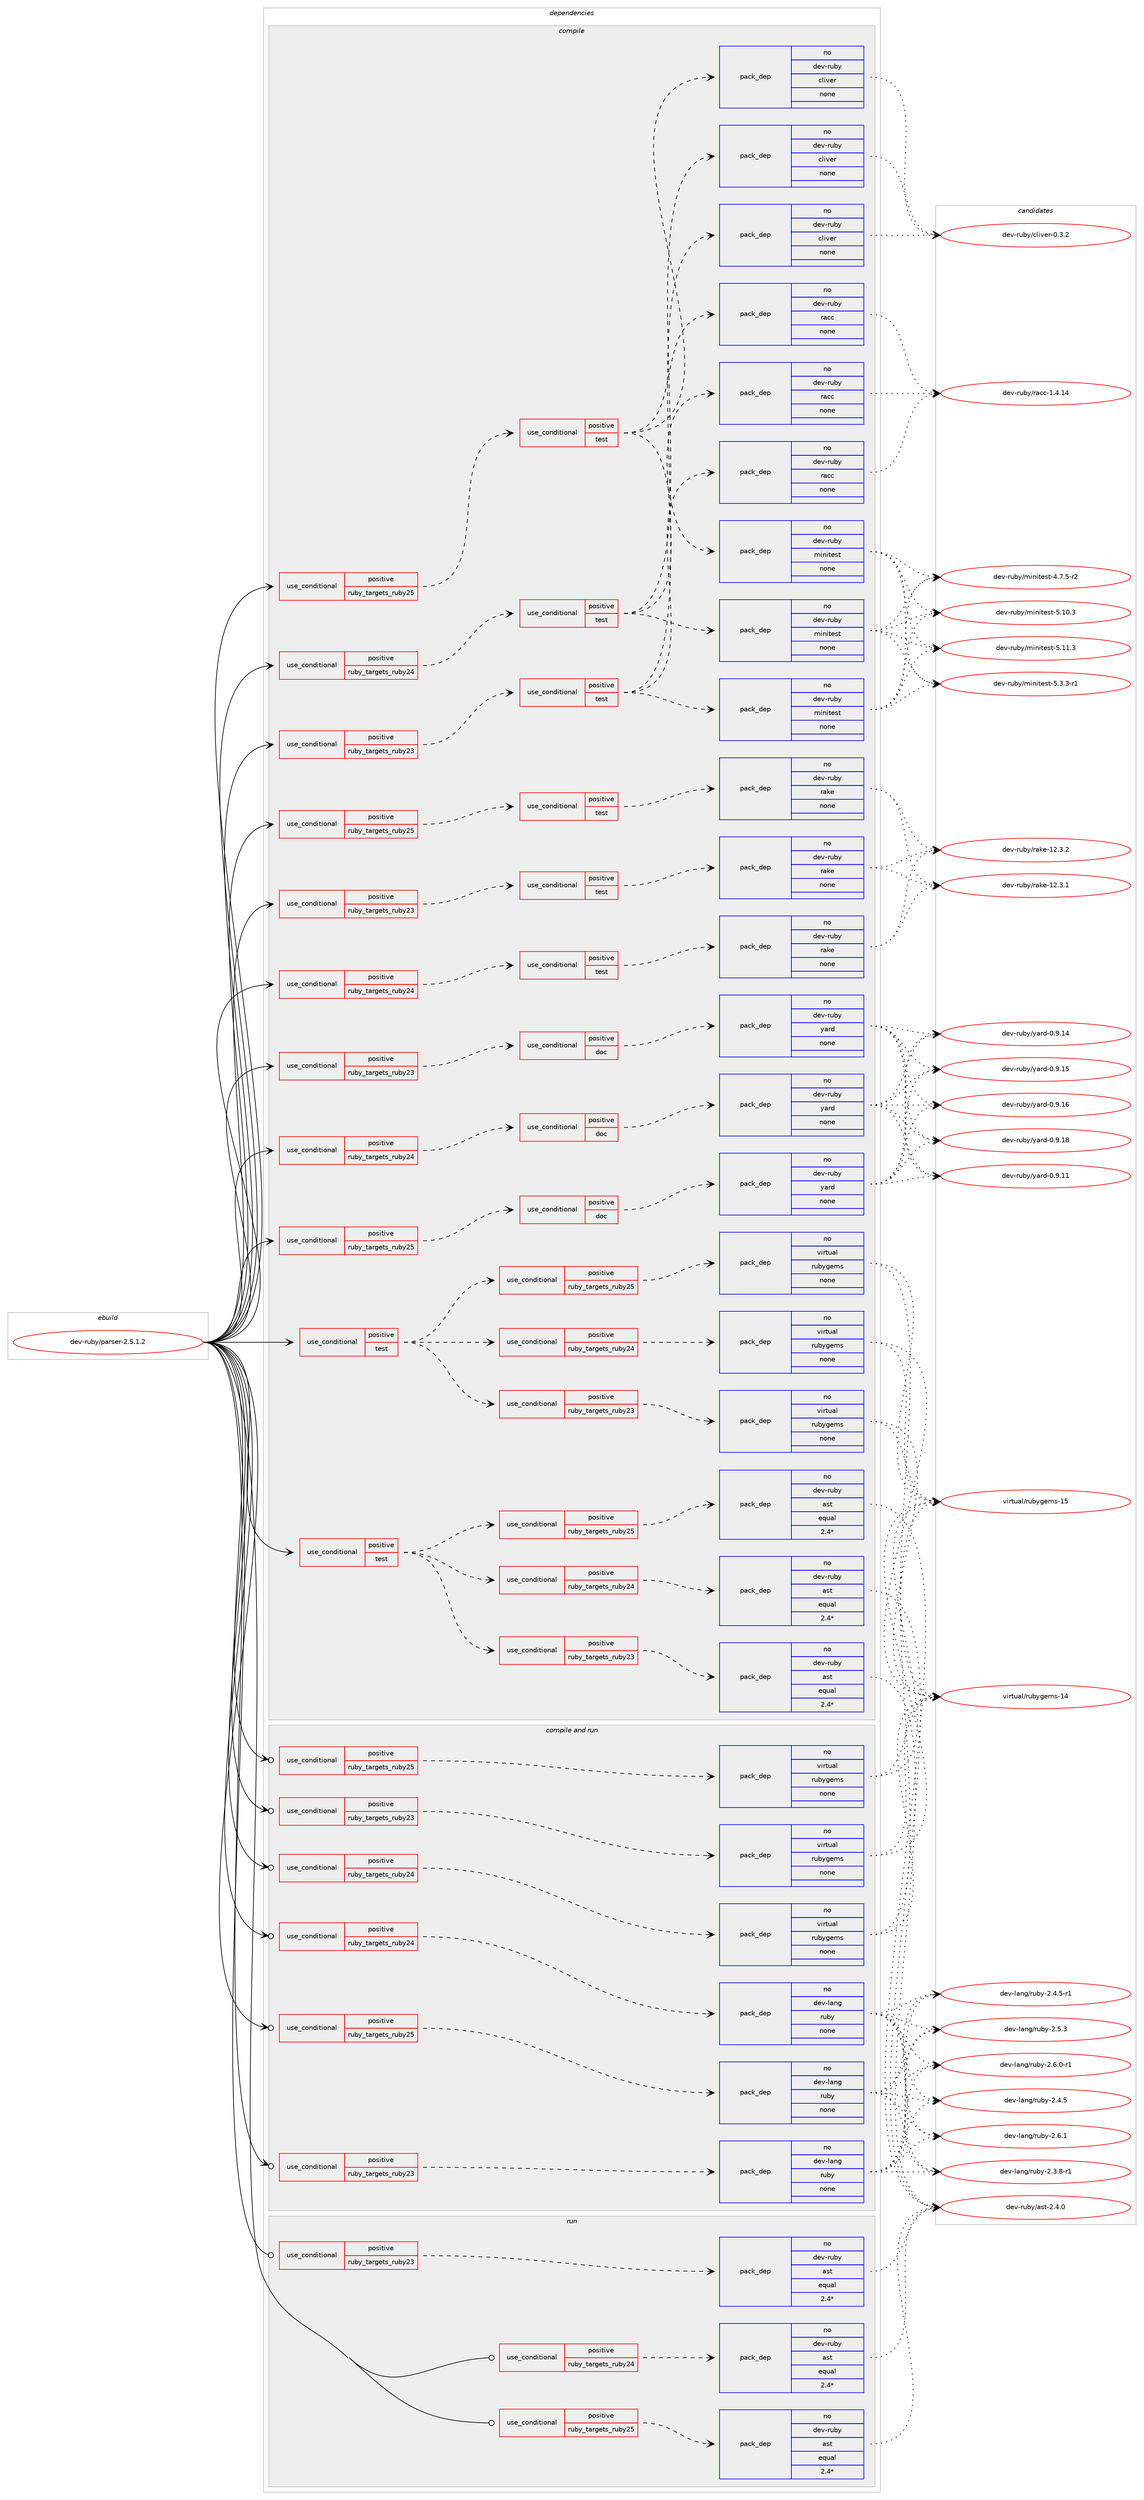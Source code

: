digraph prolog {

# *************
# Graph options
# *************

newrank=true;
concentrate=true;
compound=true;
graph [rankdir=LR,fontname=Helvetica,fontsize=10,ranksep=1.5];#, ranksep=2.5, nodesep=0.2];
edge  [arrowhead=vee];
node  [fontname=Helvetica,fontsize=10];

# **********
# The ebuild
# **********

subgraph cluster_leftcol {
color=gray;
rank=same;
label=<<i>ebuild</i>>;
id [label="dev-ruby/parser-2.5.1.2", color=red, width=4, href="../dev-ruby/parser-2.5.1.2.svg"];
}

# ****************
# The dependencies
# ****************

subgraph cluster_midcol {
color=gray;
label=<<i>dependencies</i>>;
subgraph cluster_compile {
fillcolor="#eeeeee";
style=filled;
label=<<i>compile</i>>;
subgraph cond408673 {
dependency1510161 [label=<<TABLE BORDER="0" CELLBORDER="1" CELLSPACING="0" CELLPADDING="4"><TR><TD ROWSPAN="3" CELLPADDING="10">use_conditional</TD></TR><TR><TD>positive</TD></TR><TR><TD>ruby_targets_ruby23</TD></TR></TABLE>>, shape=none, color=red];
subgraph cond408674 {
dependency1510162 [label=<<TABLE BORDER="0" CELLBORDER="1" CELLSPACING="0" CELLPADDING="4"><TR><TD ROWSPAN="3" CELLPADDING="10">use_conditional</TD></TR><TR><TD>positive</TD></TR><TR><TD>doc</TD></TR></TABLE>>, shape=none, color=red];
subgraph pack1077982 {
dependency1510163 [label=<<TABLE BORDER="0" CELLBORDER="1" CELLSPACING="0" CELLPADDING="4" WIDTH="220"><TR><TD ROWSPAN="6" CELLPADDING="30">pack_dep</TD></TR><TR><TD WIDTH="110">no</TD></TR><TR><TD>dev-ruby</TD></TR><TR><TD>yard</TD></TR><TR><TD>none</TD></TR><TR><TD></TD></TR></TABLE>>, shape=none, color=blue];
}
dependency1510162:e -> dependency1510163:w [weight=20,style="dashed",arrowhead="vee"];
}
dependency1510161:e -> dependency1510162:w [weight=20,style="dashed",arrowhead="vee"];
}
id:e -> dependency1510161:w [weight=20,style="solid",arrowhead="vee"];
subgraph cond408675 {
dependency1510164 [label=<<TABLE BORDER="0" CELLBORDER="1" CELLSPACING="0" CELLPADDING="4"><TR><TD ROWSPAN="3" CELLPADDING="10">use_conditional</TD></TR><TR><TD>positive</TD></TR><TR><TD>ruby_targets_ruby23</TD></TR></TABLE>>, shape=none, color=red];
subgraph cond408676 {
dependency1510165 [label=<<TABLE BORDER="0" CELLBORDER="1" CELLSPACING="0" CELLPADDING="4"><TR><TD ROWSPAN="3" CELLPADDING="10">use_conditional</TD></TR><TR><TD>positive</TD></TR><TR><TD>test</TD></TR></TABLE>>, shape=none, color=red];
subgraph pack1077983 {
dependency1510166 [label=<<TABLE BORDER="0" CELLBORDER="1" CELLSPACING="0" CELLPADDING="4" WIDTH="220"><TR><TD ROWSPAN="6" CELLPADDING="30">pack_dep</TD></TR><TR><TD WIDTH="110">no</TD></TR><TR><TD>dev-ruby</TD></TR><TR><TD>minitest</TD></TR><TR><TD>none</TD></TR><TR><TD></TD></TR></TABLE>>, shape=none, color=blue];
}
dependency1510165:e -> dependency1510166:w [weight=20,style="dashed",arrowhead="vee"];
subgraph pack1077984 {
dependency1510167 [label=<<TABLE BORDER="0" CELLBORDER="1" CELLSPACING="0" CELLPADDING="4" WIDTH="220"><TR><TD ROWSPAN="6" CELLPADDING="30">pack_dep</TD></TR><TR><TD WIDTH="110">no</TD></TR><TR><TD>dev-ruby</TD></TR><TR><TD>racc</TD></TR><TR><TD>none</TD></TR><TR><TD></TD></TR></TABLE>>, shape=none, color=blue];
}
dependency1510165:e -> dependency1510167:w [weight=20,style="dashed",arrowhead="vee"];
subgraph pack1077985 {
dependency1510168 [label=<<TABLE BORDER="0" CELLBORDER="1" CELLSPACING="0" CELLPADDING="4" WIDTH="220"><TR><TD ROWSPAN="6" CELLPADDING="30">pack_dep</TD></TR><TR><TD WIDTH="110">no</TD></TR><TR><TD>dev-ruby</TD></TR><TR><TD>cliver</TD></TR><TR><TD>none</TD></TR><TR><TD></TD></TR></TABLE>>, shape=none, color=blue];
}
dependency1510165:e -> dependency1510168:w [weight=20,style="dashed",arrowhead="vee"];
}
dependency1510164:e -> dependency1510165:w [weight=20,style="dashed",arrowhead="vee"];
}
id:e -> dependency1510164:w [weight=20,style="solid",arrowhead="vee"];
subgraph cond408677 {
dependency1510169 [label=<<TABLE BORDER="0" CELLBORDER="1" CELLSPACING="0" CELLPADDING="4"><TR><TD ROWSPAN="3" CELLPADDING="10">use_conditional</TD></TR><TR><TD>positive</TD></TR><TR><TD>ruby_targets_ruby23</TD></TR></TABLE>>, shape=none, color=red];
subgraph cond408678 {
dependency1510170 [label=<<TABLE BORDER="0" CELLBORDER="1" CELLSPACING="0" CELLPADDING="4"><TR><TD ROWSPAN="3" CELLPADDING="10">use_conditional</TD></TR><TR><TD>positive</TD></TR><TR><TD>test</TD></TR></TABLE>>, shape=none, color=red];
subgraph pack1077986 {
dependency1510171 [label=<<TABLE BORDER="0" CELLBORDER="1" CELLSPACING="0" CELLPADDING="4" WIDTH="220"><TR><TD ROWSPAN="6" CELLPADDING="30">pack_dep</TD></TR><TR><TD WIDTH="110">no</TD></TR><TR><TD>dev-ruby</TD></TR><TR><TD>rake</TD></TR><TR><TD>none</TD></TR><TR><TD></TD></TR></TABLE>>, shape=none, color=blue];
}
dependency1510170:e -> dependency1510171:w [weight=20,style="dashed",arrowhead="vee"];
}
dependency1510169:e -> dependency1510170:w [weight=20,style="dashed",arrowhead="vee"];
}
id:e -> dependency1510169:w [weight=20,style="solid",arrowhead="vee"];
subgraph cond408679 {
dependency1510172 [label=<<TABLE BORDER="0" CELLBORDER="1" CELLSPACING="0" CELLPADDING="4"><TR><TD ROWSPAN="3" CELLPADDING="10">use_conditional</TD></TR><TR><TD>positive</TD></TR><TR><TD>ruby_targets_ruby24</TD></TR></TABLE>>, shape=none, color=red];
subgraph cond408680 {
dependency1510173 [label=<<TABLE BORDER="0" CELLBORDER="1" CELLSPACING="0" CELLPADDING="4"><TR><TD ROWSPAN="3" CELLPADDING="10">use_conditional</TD></TR><TR><TD>positive</TD></TR><TR><TD>doc</TD></TR></TABLE>>, shape=none, color=red];
subgraph pack1077987 {
dependency1510174 [label=<<TABLE BORDER="0" CELLBORDER="1" CELLSPACING="0" CELLPADDING="4" WIDTH="220"><TR><TD ROWSPAN="6" CELLPADDING="30">pack_dep</TD></TR><TR><TD WIDTH="110">no</TD></TR><TR><TD>dev-ruby</TD></TR><TR><TD>yard</TD></TR><TR><TD>none</TD></TR><TR><TD></TD></TR></TABLE>>, shape=none, color=blue];
}
dependency1510173:e -> dependency1510174:w [weight=20,style="dashed",arrowhead="vee"];
}
dependency1510172:e -> dependency1510173:w [weight=20,style="dashed",arrowhead="vee"];
}
id:e -> dependency1510172:w [weight=20,style="solid",arrowhead="vee"];
subgraph cond408681 {
dependency1510175 [label=<<TABLE BORDER="0" CELLBORDER="1" CELLSPACING="0" CELLPADDING="4"><TR><TD ROWSPAN="3" CELLPADDING="10">use_conditional</TD></TR><TR><TD>positive</TD></TR><TR><TD>ruby_targets_ruby24</TD></TR></TABLE>>, shape=none, color=red];
subgraph cond408682 {
dependency1510176 [label=<<TABLE BORDER="0" CELLBORDER="1" CELLSPACING="0" CELLPADDING="4"><TR><TD ROWSPAN="3" CELLPADDING="10">use_conditional</TD></TR><TR><TD>positive</TD></TR><TR><TD>test</TD></TR></TABLE>>, shape=none, color=red];
subgraph pack1077988 {
dependency1510177 [label=<<TABLE BORDER="0" CELLBORDER="1" CELLSPACING="0" CELLPADDING="4" WIDTH="220"><TR><TD ROWSPAN="6" CELLPADDING="30">pack_dep</TD></TR><TR><TD WIDTH="110">no</TD></TR><TR><TD>dev-ruby</TD></TR><TR><TD>minitest</TD></TR><TR><TD>none</TD></TR><TR><TD></TD></TR></TABLE>>, shape=none, color=blue];
}
dependency1510176:e -> dependency1510177:w [weight=20,style="dashed",arrowhead="vee"];
subgraph pack1077989 {
dependency1510178 [label=<<TABLE BORDER="0" CELLBORDER="1" CELLSPACING="0" CELLPADDING="4" WIDTH="220"><TR><TD ROWSPAN="6" CELLPADDING="30">pack_dep</TD></TR><TR><TD WIDTH="110">no</TD></TR><TR><TD>dev-ruby</TD></TR><TR><TD>racc</TD></TR><TR><TD>none</TD></TR><TR><TD></TD></TR></TABLE>>, shape=none, color=blue];
}
dependency1510176:e -> dependency1510178:w [weight=20,style="dashed",arrowhead="vee"];
subgraph pack1077990 {
dependency1510179 [label=<<TABLE BORDER="0" CELLBORDER="1" CELLSPACING="0" CELLPADDING="4" WIDTH="220"><TR><TD ROWSPAN="6" CELLPADDING="30">pack_dep</TD></TR><TR><TD WIDTH="110">no</TD></TR><TR><TD>dev-ruby</TD></TR><TR><TD>cliver</TD></TR><TR><TD>none</TD></TR><TR><TD></TD></TR></TABLE>>, shape=none, color=blue];
}
dependency1510176:e -> dependency1510179:w [weight=20,style="dashed",arrowhead="vee"];
}
dependency1510175:e -> dependency1510176:w [weight=20,style="dashed",arrowhead="vee"];
}
id:e -> dependency1510175:w [weight=20,style="solid",arrowhead="vee"];
subgraph cond408683 {
dependency1510180 [label=<<TABLE BORDER="0" CELLBORDER="1" CELLSPACING="0" CELLPADDING="4"><TR><TD ROWSPAN="3" CELLPADDING="10">use_conditional</TD></TR><TR><TD>positive</TD></TR><TR><TD>ruby_targets_ruby24</TD></TR></TABLE>>, shape=none, color=red];
subgraph cond408684 {
dependency1510181 [label=<<TABLE BORDER="0" CELLBORDER="1" CELLSPACING="0" CELLPADDING="4"><TR><TD ROWSPAN="3" CELLPADDING="10">use_conditional</TD></TR><TR><TD>positive</TD></TR><TR><TD>test</TD></TR></TABLE>>, shape=none, color=red];
subgraph pack1077991 {
dependency1510182 [label=<<TABLE BORDER="0" CELLBORDER="1" CELLSPACING="0" CELLPADDING="4" WIDTH="220"><TR><TD ROWSPAN="6" CELLPADDING="30">pack_dep</TD></TR><TR><TD WIDTH="110">no</TD></TR><TR><TD>dev-ruby</TD></TR><TR><TD>rake</TD></TR><TR><TD>none</TD></TR><TR><TD></TD></TR></TABLE>>, shape=none, color=blue];
}
dependency1510181:e -> dependency1510182:w [weight=20,style="dashed",arrowhead="vee"];
}
dependency1510180:e -> dependency1510181:w [weight=20,style="dashed",arrowhead="vee"];
}
id:e -> dependency1510180:w [weight=20,style="solid",arrowhead="vee"];
subgraph cond408685 {
dependency1510183 [label=<<TABLE BORDER="0" CELLBORDER="1" CELLSPACING="0" CELLPADDING="4"><TR><TD ROWSPAN="3" CELLPADDING="10">use_conditional</TD></TR><TR><TD>positive</TD></TR><TR><TD>ruby_targets_ruby25</TD></TR></TABLE>>, shape=none, color=red];
subgraph cond408686 {
dependency1510184 [label=<<TABLE BORDER="0" CELLBORDER="1" CELLSPACING="0" CELLPADDING="4"><TR><TD ROWSPAN="3" CELLPADDING="10">use_conditional</TD></TR><TR><TD>positive</TD></TR><TR><TD>doc</TD></TR></TABLE>>, shape=none, color=red];
subgraph pack1077992 {
dependency1510185 [label=<<TABLE BORDER="0" CELLBORDER="1" CELLSPACING="0" CELLPADDING="4" WIDTH="220"><TR><TD ROWSPAN="6" CELLPADDING="30">pack_dep</TD></TR><TR><TD WIDTH="110">no</TD></TR><TR><TD>dev-ruby</TD></TR><TR><TD>yard</TD></TR><TR><TD>none</TD></TR><TR><TD></TD></TR></TABLE>>, shape=none, color=blue];
}
dependency1510184:e -> dependency1510185:w [weight=20,style="dashed",arrowhead="vee"];
}
dependency1510183:e -> dependency1510184:w [weight=20,style="dashed",arrowhead="vee"];
}
id:e -> dependency1510183:w [weight=20,style="solid",arrowhead="vee"];
subgraph cond408687 {
dependency1510186 [label=<<TABLE BORDER="0" CELLBORDER="1" CELLSPACING="0" CELLPADDING="4"><TR><TD ROWSPAN="3" CELLPADDING="10">use_conditional</TD></TR><TR><TD>positive</TD></TR><TR><TD>ruby_targets_ruby25</TD></TR></TABLE>>, shape=none, color=red];
subgraph cond408688 {
dependency1510187 [label=<<TABLE BORDER="0" CELLBORDER="1" CELLSPACING="0" CELLPADDING="4"><TR><TD ROWSPAN="3" CELLPADDING="10">use_conditional</TD></TR><TR><TD>positive</TD></TR><TR><TD>test</TD></TR></TABLE>>, shape=none, color=red];
subgraph pack1077993 {
dependency1510188 [label=<<TABLE BORDER="0" CELLBORDER="1" CELLSPACING="0" CELLPADDING="4" WIDTH="220"><TR><TD ROWSPAN="6" CELLPADDING="30">pack_dep</TD></TR><TR><TD WIDTH="110">no</TD></TR><TR><TD>dev-ruby</TD></TR><TR><TD>minitest</TD></TR><TR><TD>none</TD></TR><TR><TD></TD></TR></TABLE>>, shape=none, color=blue];
}
dependency1510187:e -> dependency1510188:w [weight=20,style="dashed",arrowhead="vee"];
subgraph pack1077994 {
dependency1510189 [label=<<TABLE BORDER="0" CELLBORDER="1" CELLSPACING="0" CELLPADDING="4" WIDTH="220"><TR><TD ROWSPAN="6" CELLPADDING="30">pack_dep</TD></TR><TR><TD WIDTH="110">no</TD></TR><TR><TD>dev-ruby</TD></TR><TR><TD>racc</TD></TR><TR><TD>none</TD></TR><TR><TD></TD></TR></TABLE>>, shape=none, color=blue];
}
dependency1510187:e -> dependency1510189:w [weight=20,style="dashed",arrowhead="vee"];
subgraph pack1077995 {
dependency1510190 [label=<<TABLE BORDER="0" CELLBORDER="1" CELLSPACING="0" CELLPADDING="4" WIDTH="220"><TR><TD ROWSPAN="6" CELLPADDING="30">pack_dep</TD></TR><TR><TD WIDTH="110">no</TD></TR><TR><TD>dev-ruby</TD></TR><TR><TD>cliver</TD></TR><TR><TD>none</TD></TR><TR><TD></TD></TR></TABLE>>, shape=none, color=blue];
}
dependency1510187:e -> dependency1510190:w [weight=20,style="dashed",arrowhead="vee"];
}
dependency1510186:e -> dependency1510187:w [weight=20,style="dashed",arrowhead="vee"];
}
id:e -> dependency1510186:w [weight=20,style="solid",arrowhead="vee"];
subgraph cond408689 {
dependency1510191 [label=<<TABLE BORDER="0" CELLBORDER="1" CELLSPACING="0" CELLPADDING="4"><TR><TD ROWSPAN="3" CELLPADDING="10">use_conditional</TD></TR><TR><TD>positive</TD></TR><TR><TD>ruby_targets_ruby25</TD></TR></TABLE>>, shape=none, color=red];
subgraph cond408690 {
dependency1510192 [label=<<TABLE BORDER="0" CELLBORDER="1" CELLSPACING="0" CELLPADDING="4"><TR><TD ROWSPAN="3" CELLPADDING="10">use_conditional</TD></TR><TR><TD>positive</TD></TR><TR><TD>test</TD></TR></TABLE>>, shape=none, color=red];
subgraph pack1077996 {
dependency1510193 [label=<<TABLE BORDER="0" CELLBORDER="1" CELLSPACING="0" CELLPADDING="4" WIDTH="220"><TR><TD ROWSPAN="6" CELLPADDING="30">pack_dep</TD></TR><TR><TD WIDTH="110">no</TD></TR><TR><TD>dev-ruby</TD></TR><TR><TD>rake</TD></TR><TR><TD>none</TD></TR><TR><TD></TD></TR></TABLE>>, shape=none, color=blue];
}
dependency1510192:e -> dependency1510193:w [weight=20,style="dashed",arrowhead="vee"];
}
dependency1510191:e -> dependency1510192:w [weight=20,style="dashed",arrowhead="vee"];
}
id:e -> dependency1510191:w [weight=20,style="solid",arrowhead="vee"];
subgraph cond408691 {
dependency1510194 [label=<<TABLE BORDER="0" CELLBORDER="1" CELLSPACING="0" CELLPADDING="4"><TR><TD ROWSPAN="3" CELLPADDING="10">use_conditional</TD></TR><TR><TD>positive</TD></TR><TR><TD>test</TD></TR></TABLE>>, shape=none, color=red];
subgraph cond408692 {
dependency1510195 [label=<<TABLE BORDER="0" CELLBORDER="1" CELLSPACING="0" CELLPADDING="4"><TR><TD ROWSPAN="3" CELLPADDING="10">use_conditional</TD></TR><TR><TD>positive</TD></TR><TR><TD>ruby_targets_ruby23</TD></TR></TABLE>>, shape=none, color=red];
subgraph pack1077997 {
dependency1510196 [label=<<TABLE BORDER="0" CELLBORDER="1" CELLSPACING="0" CELLPADDING="4" WIDTH="220"><TR><TD ROWSPAN="6" CELLPADDING="30">pack_dep</TD></TR><TR><TD WIDTH="110">no</TD></TR><TR><TD>dev-ruby</TD></TR><TR><TD>ast</TD></TR><TR><TD>equal</TD></TR><TR><TD>2.4*</TD></TR></TABLE>>, shape=none, color=blue];
}
dependency1510195:e -> dependency1510196:w [weight=20,style="dashed",arrowhead="vee"];
}
dependency1510194:e -> dependency1510195:w [weight=20,style="dashed",arrowhead="vee"];
subgraph cond408693 {
dependency1510197 [label=<<TABLE BORDER="0" CELLBORDER="1" CELLSPACING="0" CELLPADDING="4"><TR><TD ROWSPAN="3" CELLPADDING="10">use_conditional</TD></TR><TR><TD>positive</TD></TR><TR><TD>ruby_targets_ruby24</TD></TR></TABLE>>, shape=none, color=red];
subgraph pack1077998 {
dependency1510198 [label=<<TABLE BORDER="0" CELLBORDER="1" CELLSPACING="0" CELLPADDING="4" WIDTH="220"><TR><TD ROWSPAN="6" CELLPADDING="30">pack_dep</TD></TR><TR><TD WIDTH="110">no</TD></TR><TR><TD>dev-ruby</TD></TR><TR><TD>ast</TD></TR><TR><TD>equal</TD></TR><TR><TD>2.4*</TD></TR></TABLE>>, shape=none, color=blue];
}
dependency1510197:e -> dependency1510198:w [weight=20,style="dashed",arrowhead="vee"];
}
dependency1510194:e -> dependency1510197:w [weight=20,style="dashed",arrowhead="vee"];
subgraph cond408694 {
dependency1510199 [label=<<TABLE BORDER="0" CELLBORDER="1" CELLSPACING="0" CELLPADDING="4"><TR><TD ROWSPAN="3" CELLPADDING="10">use_conditional</TD></TR><TR><TD>positive</TD></TR><TR><TD>ruby_targets_ruby25</TD></TR></TABLE>>, shape=none, color=red];
subgraph pack1077999 {
dependency1510200 [label=<<TABLE BORDER="0" CELLBORDER="1" CELLSPACING="0" CELLPADDING="4" WIDTH="220"><TR><TD ROWSPAN="6" CELLPADDING="30">pack_dep</TD></TR><TR><TD WIDTH="110">no</TD></TR><TR><TD>dev-ruby</TD></TR><TR><TD>ast</TD></TR><TR><TD>equal</TD></TR><TR><TD>2.4*</TD></TR></TABLE>>, shape=none, color=blue];
}
dependency1510199:e -> dependency1510200:w [weight=20,style="dashed",arrowhead="vee"];
}
dependency1510194:e -> dependency1510199:w [weight=20,style="dashed",arrowhead="vee"];
}
id:e -> dependency1510194:w [weight=20,style="solid",arrowhead="vee"];
subgraph cond408695 {
dependency1510201 [label=<<TABLE BORDER="0" CELLBORDER="1" CELLSPACING="0" CELLPADDING="4"><TR><TD ROWSPAN="3" CELLPADDING="10">use_conditional</TD></TR><TR><TD>positive</TD></TR><TR><TD>test</TD></TR></TABLE>>, shape=none, color=red];
subgraph cond408696 {
dependency1510202 [label=<<TABLE BORDER="0" CELLBORDER="1" CELLSPACING="0" CELLPADDING="4"><TR><TD ROWSPAN="3" CELLPADDING="10">use_conditional</TD></TR><TR><TD>positive</TD></TR><TR><TD>ruby_targets_ruby23</TD></TR></TABLE>>, shape=none, color=red];
subgraph pack1078000 {
dependency1510203 [label=<<TABLE BORDER="0" CELLBORDER="1" CELLSPACING="0" CELLPADDING="4" WIDTH="220"><TR><TD ROWSPAN="6" CELLPADDING="30">pack_dep</TD></TR><TR><TD WIDTH="110">no</TD></TR><TR><TD>virtual</TD></TR><TR><TD>rubygems</TD></TR><TR><TD>none</TD></TR><TR><TD></TD></TR></TABLE>>, shape=none, color=blue];
}
dependency1510202:e -> dependency1510203:w [weight=20,style="dashed",arrowhead="vee"];
}
dependency1510201:e -> dependency1510202:w [weight=20,style="dashed",arrowhead="vee"];
subgraph cond408697 {
dependency1510204 [label=<<TABLE BORDER="0" CELLBORDER="1" CELLSPACING="0" CELLPADDING="4"><TR><TD ROWSPAN="3" CELLPADDING="10">use_conditional</TD></TR><TR><TD>positive</TD></TR><TR><TD>ruby_targets_ruby24</TD></TR></TABLE>>, shape=none, color=red];
subgraph pack1078001 {
dependency1510205 [label=<<TABLE BORDER="0" CELLBORDER="1" CELLSPACING="0" CELLPADDING="4" WIDTH="220"><TR><TD ROWSPAN="6" CELLPADDING="30">pack_dep</TD></TR><TR><TD WIDTH="110">no</TD></TR><TR><TD>virtual</TD></TR><TR><TD>rubygems</TD></TR><TR><TD>none</TD></TR><TR><TD></TD></TR></TABLE>>, shape=none, color=blue];
}
dependency1510204:e -> dependency1510205:w [weight=20,style="dashed",arrowhead="vee"];
}
dependency1510201:e -> dependency1510204:w [weight=20,style="dashed",arrowhead="vee"];
subgraph cond408698 {
dependency1510206 [label=<<TABLE BORDER="0" CELLBORDER="1" CELLSPACING="0" CELLPADDING="4"><TR><TD ROWSPAN="3" CELLPADDING="10">use_conditional</TD></TR><TR><TD>positive</TD></TR><TR><TD>ruby_targets_ruby25</TD></TR></TABLE>>, shape=none, color=red];
subgraph pack1078002 {
dependency1510207 [label=<<TABLE BORDER="0" CELLBORDER="1" CELLSPACING="0" CELLPADDING="4" WIDTH="220"><TR><TD ROWSPAN="6" CELLPADDING="30">pack_dep</TD></TR><TR><TD WIDTH="110">no</TD></TR><TR><TD>virtual</TD></TR><TR><TD>rubygems</TD></TR><TR><TD>none</TD></TR><TR><TD></TD></TR></TABLE>>, shape=none, color=blue];
}
dependency1510206:e -> dependency1510207:w [weight=20,style="dashed",arrowhead="vee"];
}
dependency1510201:e -> dependency1510206:w [weight=20,style="dashed",arrowhead="vee"];
}
id:e -> dependency1510201:w [weight=20,style="solid",arrowhead="vee"];
}
subgraph cluster_compileandrun {
fillcolor="#eeeeee";
style=filled;
label=<<i>compile and run</i>>;
subgraph cond408699 {
dependency1510208 [label=<<TABLE BORDER="0" CELLBORDER="1" CELLSPACING="0" CELLPADDING="4"><TR><TD ROWSPAN="3" CELLPADDING="10">use_conditional</TD></TR><TR><TD>positive</TD></TR><TR><TD>ruby_targets_ruby23</TD></TR></TABLE>>, shape=none, color=red];
subgraph pack1078003 {
dependency1510209 [label=<<TABLE BORDER="0" CELLBORDER="1" CELLSPACING="0" CELLPADDING="4" WIDTH="220"><TR><TD ROWSPAN="6" CELLPADDING="30">pack_dep</TD></TR><TR><TD WIDTH="110">no</TD></TR><TR><TD>dev-lang</TD></TR><TR><TD>ruby</TD></TR><TR><TD>none</TD></TR><TR><TD></TD></TR></TABLE>>, shape=none, color=blue];
}
dependency1510208:e -> dependency1510209:w [weight=20,style="dashed",arrowhead="vee"];
}
id:e -> dependency1510208:w [weight=20,style="solid",arrowhead="odotvee"];
subgraph cond408700 {
dependency1510210 [label=<<TABLE BORDER="0" CELLBORDER="1" CELLSPACING="0" CELLPADDING="4"><TR><TD ROWSPAN="3" CELLPADDING="10">use_conditional</TD></TR><TR><TD>positive</TD></TR><TR><TD>ruby_targets_ruby23</TD></TR></TABLE>>, shape=none, color=red];
subgraph pack1078004 {
dependency1510211 [label=<<TABLE BORDER="0" CELLBORDER="1" CELLSPACING="0" CELLPADDING="4" WIDTH="220"><TR><TD ROWSPAN="6" CELLPADDING="30">pack_dep</TD></TR><TR><TD WIDTH="110">no</TD></TR><TR><TD>virtual</TD></TR><TR><TD>rubygems</TD></TR><TR><TD>none</TD></TR><TR><TD></TD></TR></TABLE>>, shape=none, color=blue];
}
dependency1510210:e -> dependency1510211:w [weight=20,style="dashed",arrowhead="vee"];
}
id:e -> dependency1510210:w [weight=20,style="solid",arrowhead="odotvee"];
subgraph cond408701 {
dependency1510212 [label=<<TABLE BORDER="0" CELLBORDER="1" CELLSPACING="0" CELLPADDING="4"><TR><TD ROWSPAN="3" CELLPADDING="10">use_conditional</TD></TR><TR><TD>positive</TD></TR><TR><TD>ruby_targets_ruby24</TD></TR></TABLE>>, shape=none, color=red];
subgraph pack1078005 {
dependency1510213 [label=<<TABLE BORDER="0" CELLBORDER="1" CELLSPACING="0" CELLPADDING="4" WIDTH="220"><TR><TD ROWSPAN="6" CELLPADDING="30">pack_dep</TD></TR><TR><TD WIDTH="110">no</TD></TR><TR><TD>dev-lang</TD></TR><TR><TD>ruby</TD></TR><TR><TD>none</TD></TR><TR><TD></TD></TR></TABLE>>, shape=none, color=blue];
}
dependency1510212:e -> dependency1510213:w [weight=20,style="dashed",arrowhead="vee"];
}
id:e -> dependency1510212:w [weight=20,style="solid",arrowhead="odotvee"];
subgraph cond408702 {
dependency1510214 [label=<<TABLE BORDER="0" CELLBORDER="1" CELLSPACING="0" CELLPADDING="4"><TR><TD ROWSPAN="3" CELLPADDING="10">use_conditional</TD></TR><TR><TD>positive</TD></TR><TR><TD>ruby_targets_ruby24</TD></TR></TABLE>>, shape=none, color=red];
subgraph pack1078006 {
dependency1510215 [label=<<TABLE BORDER="0" CELLBORDER="1" CELLSPACING="0" CELLPADDING="4" WIDTH="220"><TR><TD ROWSPAN="6" CELLPADDING="30">pack_dep</TD></TR><TR><TD WIDTH="110">no</TD></TR><TR><TD>virtual</TD></TR><TR><TD>rubygems</TD></TR><TR><TD>none</TD></TR><TR><TD></TD></TR></TABLE>>, shape=none, color=blue];
}
dependency1510214:e -> dependency1510215:w [weight=20,style="dashed",arrowhead="vee"];
}
id:e -> dependency1510214:w [weight=20,style="solid",arrowhead="odotvee"];
subgraph cond408703 {
dependency1510216 [label=<<TABLE BORDER="0" CELLBORDER="1" CELLSPACING="0" CELLPADDING="4"><TR><TD ROWSPAN="3" CELLPADDING="10">use_conditional</TD></TR><TR><TD>positive</TD></TR><TR><TD>ruby_targets_ruby25</TD></TR></TABLE>>, shape=none, color=red];
subgraph pack1078007 {
dependency1510217 [label=<<TABLE BORDER="0" CELLBORDER="1" CELLSPACING="0" CELLPADDING="4" WIDTH="220"><TR><TD ROWSPAN="6" CELLPADDING="30">pack_dep</TD></TR><TR><TD WIDTH="110">no</TD></TR><TR><TD>dev-lang</TD></TR><TR><TD>ruby</TD></TR><TR><TD>none</TD></TR><TR><TD></TD></TR></TABLE>>, shape=none, color=blue];
}
dependency1510216:e -> dependency1510217:w [weight=20,style="dashed",arrowhead="vee"];
}
id:e -> dependency1510216:w [weight=20,style="solid",arrowhead="odotvee"];
subgraph cond408704 {
dependency1510218 [label=<<TABLE BORDER="0" CELLBORDER="1" CELLSPACING="0" CELLPADDING="4"><TR><TD ROWSPAN="3" CELLPADDING="10">use_conditional</TD></TR><TR><TD>positive</TD></TR><TR><TD>ruby_targets_ruby25</TD></TR></TABLE>>, shape=none, color=red];
subgraph pack1078008 {
dependency1510219 [label=<<TABLE BORDER="0" CELLBORDER="1" CELLSPACING="0" CELLPADDING="4" WIDTH="220"><TR><TD ROWSPAN="6" CELLPADDING="30">pack_dep</TD></TR><TR><TD WIDTH="110">no</TD></TR><TR><TD>virtual</TD></TR><TR><TD>rubygems</TD></TR><TR><TD>none</TD></TR><TR><TD></TD></TR></TABLE>>, shape=none, color=blue];
}
dependency1510218:e -> dependency1510219:w [weight=20,style="dashed",arrowhead="vee"];
}
id:e -> dependency1510218:w [weight=20,style="solid",arrowhead="odotvee"];
}
subgraph cluster_run {
fillcolor="#eeeeee";
style=filled;
label=<<i>run</i>>;
subgraph cond408705 {
dependency1510220 [label=<<TABLE BORDER="0" CELLBORDER="1" CELLSPACING="0" CELLPADDING="4"><TR><TD ROWSPAN="3" CELLPADDING="10">use_conditional</TD></TR><TR><TD>positive</TD></TR><TR><TD>ruby_targets_ruby23</TD></TR></TABLE>>, shape=none, color=red];
subgraph pack1078009 {
dependency1510221 [label=<<TABLE BORDER="0" CELLBORDER="1" CELLSPACING="0" CELLPADDING="4" WIDTH="220"><TR><TD ROWSPAN="6" CELLPADDING="30">pack_dep</TD></TR><TR><TD WIDTH="110">no</TD></TR><TR><TD>dev-ruby</TD></TR><TR><TD>ast</TD></TR><TR><TD>equal</TD></TR><TR><TD>2.4*</TD></TR></TABLE>>, shape=none, color=blue];
}
dependency1510220:e -> dependency1510221:w [weight=20,style="dashed",arrowhead="vee"];
}
id:e -> dependency1510220:w [weight=20,style="solid",arrowhead="odot"];
subgraph cond408706 {
dependency1510222 [label=<<TABLE BORDER="0" CELLBORDER="1" CELLSPACING="0" CELLPADDING="4"><TR><TD ROWSPAN="3" CELLPADDING="10">use_conditional</TD></TR><TR><TD>positive</TD></TR><TR><TD>ruby_targets_ruby24</TD></TR></TABLE>>, shape=none, color=red];
subgraph pack1078010 {
dependency1510223 [label=<<TABLE BORDER="0" CELLBORDER="1" CELLSPACING="0" CELLPADDING="4" WIDTH="220"><TR><TD ROWSPAN="6" CELLPADDING="30">pack_dep</TD></TR><TR><TD WIDTH="110">no</TD></TR><TR><TD>dev-ruby</TD></TR><TR><TD>ast</TD></TR><TR><TD>equal</TD></TR><TR><TD>2.4*</TD></TR></TABLE>>, shape=none, color=blue];
}
dependency1510222:e -> dependency1510223:w [weight=20,style="dashed",arrowhead="vee"];
}
id:e -> dependency1510222:w [weight=20,style="solid",arrowhead="odot"];
subgraph cond408707 {
dependency1510224 [label=<<TABLE BORDER="0" CELLBORDER="1" CELLSPACING="0" CELLPADDING="4"><TR><TD ROWSPAN="3" CELLPADDING="10">use_conditional</TD></TR><TR><TD>positive</TD></TR><TR><TD>ruby_targets_ruby25</TD></TR></TABLE>>, shape=none, color=red];
subgraph pack1078011 {
dependency1510225 [label=<<TABLE BORDER="0" CELLBORDER="1" CELLSPACING="0" CELLPADDING="4" WIDTH="220"><TR><TD ROWSPAN="6" CELLPADDING="30">pack_dep</TD></TR><TR><TD WIDTH="110">no</TD></TR><TR><TD>dev-ruby</TD></TR><TR><TD>ast</TD></TR><TR><TD>equal</TD></TR><TR><TD>2.4*</TD></TR></TABLE>>, shape=none, color=blue];
}
dependency1510224:e -> dependency1510225:w [weight=20,style="dashed",arrowhead="vee"];
}
id:e -> dependency1510224:w [weight=20,style="solid",arrowhead="odot"];
}
}

# **************
# The candidates
# **************

subgraph cluster_choices {
rank=same;
color=gray;
label=<<i>candidates</i>>;

subgraph choice1077982 {
color=black;
nodesep=1;
choice1001011184511411798121471219711410045484657464949 [label="dev-ruby/yard-0.9.11", color=red, width=4,href="../dev-ruby/yard-0.9.11.svg"];
choice1001011184511411798121471219711410045484657464952 [label="dev-ruby/yard-0.9.14", color=red, width=4,href="../dev-ruby/yard-0.9.14.svg"];
choice1001011184511411798121471219711410045484657464953 [label="dev-ruby/yard-0.9.15", color=red, width=4,href="../dev-ruby/yard-0.9.15.svg"];
choice1001011184511411798121471219711410045484657464954 [label="dev-ruby/yard-0.9.16", color=red, width=4,href="../dev-ruby/yard-0.9.16.svg"];
choice1001011184511411798121471219711410045484657464956 [label="dev-ruby/yard-0.9.18", color=red, width=4,href="../dev-ruby/yard-0.9.18.svg"];
dependency1510163:e -> choice1001011184511411798121471219711410045484657464949:w [style=dotted,weight="100"];
dependency1510163:e -> choice1001011184511411798121471219711410045484657464952:w [style=dotted,weight="100"];
dependency1510163:e -> choice1001011184511411798121471219711410045484657464953:w [style=dotted,weight="100"];
dependency1510163:e -> choice1001011184511411798121471219711410045484657464954:w [style=dotted,weight="100"];
dependency1510163:e -> choice1001011184511411798121471219711410045484657464956:w [style=dotted,weight="100"];
}
subgraph choice1077983 {
color=black;
nodesep=1;
choice1001011184511411798121471091051101051161011151164552465546534511450 [label="dev-ruby/minitest-4.7.5-r2", color=red, width=4,href="../dev-ruby/minitest-4.7.5-r2.svg"];
choice10010111845114117981214710910511010511610111511645534649484651 [label="dev-ruby/minitest-5.10.3", color=red, width=4,href="../dev-ruby/minitest-5.10.3.svg"];
choice10010111845114117981214710910511010511610111511645534649494651 [label="dev-ruby/minitest-5.11.3", color=red, width=4,href="../dev-ruby/minitest-5.11.3.svg"];
choice1001011184511411798121471091051101051161011151164553465146514511449 [label="dev-ruby/minitest-5.3.3-r1", color=red, width=4,href="../dev-ruby/minitest-5.3.3-r1.svg"];
dependency1510166:e -> choice1001011184511411798121471091051101051161011151164552465546534511450:w [style=dotted,weight="100"];
dependency1510166:e -> choice10010111845114117981214710910511010511610111511645534649484651:w [style=dotted,weight="100"];
dependency1510166:e -> choice10010111845114117981214710910511010511610111511645534649494651:w [style=dotted,weight="100"];
dependency1510166:e -> choice1001011184511411798121471091051101051161011151164553465146514511449:w [style=dotted,weight="100"];
}
subgraph choice1077984 {
color=black;
nodesep=1;
choice10010111845114117981214711497999945494652464952 [label="dev-ruby/racc-1.4.14", color=red, width=4,href="../dev-ruby/racc-1.4.14.svg"];
dependency1510167:e -> choice10010111845114117981214711497999945494652464952:w [style=dotted,weight="100"];
}
subgraph choice1077985 {
color=black;
nodesep=1;
choice10010111845114117981214799108105118101114454846514650 [label="dev-ruby/cliver-0.3.2", color=red, width=4,href="../dev-ruby/cliver-0.3.2.svg"];
dependency1510168:e -> choice10010111845114117981214799108105118101114454846514650:w [style=dotted,weight="100"];
}
subgraph choice1077986 {
color=black;
nodesep=1;
choice1001011184511411798121471149710710145495046514649 [label="dev-ruby/rake-12.3.1", color=red, width=4,href="../dev-ruby/rake-12.3.1.svg"];
choice1001011184511411798121471149710710145495046514650 [label="dev-ruby/rake-12.3.2", color=red, width=4,href="../dev-ruby/rake-12.3.2.svg"];
dependency1510171:e -> choice1001011184511411798121471149710710145495046514649:w [style=dotted,weight="100"];
dependency1510171:e -> choice1001011184511411798121471149710710145495046514650:w [style=dotted,weight="100"];
}
subgraph choice1077987 {
color=black;
nodesep=1;
choice1001011184511411798121471219711410045484657464949 [label="dev-ruby/yard-0.9.11", color=red, width=4,href="../dev-ruby/yard-0.9.11.svg"];
choice1001011184511411798121471219711410045484657464952 [label="dev-ruby/yard-0.9.14", color=red, width=4,href="../dev-ruby/yard-0.9.14.svg"];
choice1001011184511411798121471219711410045484657464953 [label="dev-ruby/yard-0.9.15", color=red, width=4,href="../dev-ruby/yard-0.9.15.svg"];
choice1001011184511411798121471219711410045484657464954 [label="dev-ruby/yard-0.9.16", color=red, width=4,href="../dev-ruby/yard-0.9.16.svg"];
choice1001011184511411798121471219711410045484657464956 [label="dev-ruby/yard-0.9.18", color=red, width=4,href="../dev-ruby/yard-0.9.18.svg"];
dependency1510174:e -> choice1001011184511411798121471219711410045484657464949:w [style=dotted,weight="100"];
dependency1510174:e -> choice1001011184511411798121471219711410045484657464952:w [style=dotted,weight="100"];
dependency1510174:e -> choice1001011184511411798121471219711410045484657464953:w [style=dotted,weight="100"];
dependency1510174:e -> choice1001011184511411798121471219711410045484657464954:w [style=dotted,weight="100"];
dependency1510174:e -> choice1001011184511411798121471219711410045484657464956:w [style=dotted,weight="100"];
}
subgraph choice1077988 {
color=black;
nodesep=1;
choice1001011184511411798121471091051101051161011151164552465546534511450 [label="dev-ruby/minitest-4.7.5-r2", color=red, width=4,href="../dev-ruby/minitest-4.7.5-r2.svg"];
choice10010111845114117981214710910511010511610111511645534649484651 [label="dev-ruby/minitest-5.10.3", color=red, width=4,href="../dev-ruby/minitest-5.10.3.svg"];
choice10010111845114117981214710910511010511610111511645534649494651 [label="dev-ruby/minitest-5.11.3", color=red, width=4,href="../dev-ruby/minitest-5.11.3.svg"];
choice1001011184511411798121471091051101051161011151164553465146514511449 [label="dev-ruby/minitest-5.3.3-r1", color=red, width=4,href="../dev-ruby/minitest-5.3.3-r1.svg"];
dependency1510177:e -> choice1001011184511411798121471091051101051161011151164552465546534511450:w [style=dotted,weight="100"];
dependency1510177:e -> choice10010111845114117981214710910511010511610111511645534649484651:w [style=dotted,weight="100"];
dependency1510177:e -> choice10010111845114117981214710910511010511610111511645534649494651:w [style=dotted,weight="100"];
dependency1510177:e -> choice1001011184511411798121471091051101051161011151164553465146514511449:w [style=dotted,weight="100"];
}
subgraph choice1077989 {
color=black;
nodesep=1;
choice10010111845114117981214711497999945494652464952 [label="dev-ruby/racc-1.4.14", color=red, width=4,href="../dev-ruby/racc-1.4.14.svg"];
dependency1510178:e -> choice10010111845114117981214711497999945494652464952:w [style=dotted,weight="100"];
}
subgraph choice1077990 {
color=black;
nodesep=1;
choice10010111845114117981214799108105118101114454846514650 [label="dev-ruby/cliver-0.3.2", color=red, width=4,href="../dev-ruby/cliver-0.3.2.svg"];
dependency1510179:e -> choice10010111845114117981214799108105118101114454846514650:w [style=dotted,weight="100"];
}
subgraph choice1077991 {
color=black;
nodesep=1;
choice1001011184511411798121471149710710145495046514649 [label="dev-ruby/rake-12.3.1", color=red, width=4,href="../dev-ruby/rake-12.3.1.svg"];
choice1001011184511411798121471149710710145495046514650 [label="dev-ruby/rake-12.3.2", color=red, width=4,href="../dev-ruby/rake-12.3.2.svg"];
dependency1510182:e -> choice1001011184511411798121471149710710145495046514649:w [style=dotted,weight="100"];
dependency1510182:e -> choice1001011184511411798121471149710710145495046514650:w [style=dotted,weight="100"];
}
subgraph choice1077992 {
color=black;
nodesep=1;
choice1001011184511411798121471219711410045484657464949 [label="dev-ruby/yard-0.9.11", color=red, width=4,href="../dev-ruby/yard-0.9.11.svg"];
choice1001011184511411798121471219711410045484657464952 [label="dev-ruby/yard-0.9.14", color=red, width=4,href="../dev-ruby/yard-0.9.14.svg"];
choice1001011184511411798121471219711410045484657464953 [label="dev-ruby/yard-0.9.15", color=red, width=4,href="../dev-ruby/yard-0.9.15.svg"];
choice1001011184511411798121471219711410045484657464954 [label="dev-ruby/yard-0.9.16", color=red, width=4,href="../dev-ruby/yard-0.9.16.svg"];
choice1001011184511411798121471219711410045484657464956 [label="dev-ruby/yard-0.9.18", color=red, width=4,href="../dev-ruby/yard-0.9.18.svg"];
dependency1510185:e -> choice1001011184511411798121471219711410045484657464949:w [style=dotted,weight="100"];
dependency1510185:e -> choice1001011184511411798121471219711410045484657464952:w [style=dotted,weight="100"];
dependency1510185:e -> choice1001011184511411798121471219711410045484657464953:w [style=dotted,weight="100"];
dependency1510185:e -> choice1001011184511411798121471219711410045484657464954:w [style=dotted,weight="100"];
dependency1510185:e -> choice1001011184511411798121471219711410045484657464956:w [style=dotted,weight="100"];
}
subgraph choice1077993 {
color=black;
nodesep=1;
choice1001011184511411798121471091051101051161011151164552465546534511450 [label="dev-ruby/minitest-4.7.5-r2", color=red, width=4,href="../dev-ruby/minitest-4.7.5-r2.svg"];
choice10010111845114117981214710910511010511610111511645534649484651 [label="dev-ruby/minitest-5.10.3", color=red, width=4,href="../dev-ruby/minitest-5.10.3.svg"];
choice10010111845114117981214710910511010511610111511645534649494651 [label="dev-ruby/minitest-5.11.3", color=red, width=4,href="../dev-ruby/minitest-5.11.3.svg"];
choice1001011184511411798121471091051101051161011151164553465146514511449 [label="dev-ruby/minitest-5.3.3-r1", color=red, width=4,href="../dev-ruby/minitest-5.3.3-r1.svg"];
dependency1510188:e -> choice1001011184511411798121471091051101051161011151164552465546534511450:w [style=dotted,weight="100"];
dependency1510188:e -> choice10010111845114117981214710910511010511610111511645534649484651:w [style=dotted,weight="100"];
dependency1510188:e -> choice10010111845114117981214710910511010511610111511645534649494651:w [style=dotted,weight="100"];
dependency1510188:e -> choice1001011184511411798121471091051101051161011151164553465146514511449:w [style=dotted,weight="100"];
}
subgraph choice1077994 {
color=black;
nodesep=1;
choice10010111845114117981214711497999945494652464952 [label="dev-ruby/racc-1.4.14", color=red, width=4,href="../dev-ruby/racc-1.4.14.svg"];
dependency1510189:e -> choice10010111845114117981214711497999945494652464952:w [style=dotted,weight="100"];
}
subgraph choice1077995 {
color=black;
nodesep=1;
choice10010111845114117981214799108105118101114454846514650 [label="dev-ruby/cliver-0.3.2", color=red, width=4,href="../dev-ruby/cliver-0.3.2.svg"];
dependency1510190:e -> choice10010111845114117981214799108105118101114454846514650:w [style=dotted,weight="100"];
}
subgraph choice1077996 {
color=black;
nodesep=1;
choice1001011184511411798121471149710710145495046514649 [label="dev-ruby/rake-12.3.1", color=red, width=4,href="../dev-ruby/rake-12.3.1.svg"];
choice1001011184511411798121471149710710145495046514650 [label="dev-ruby/rake-12.3.2", color=red, width=4,href="../dev-ruby/rake-12.3.2.svg"];
dependency1510193:e -> choice1001011184511411798121471149710710145495046514649:w [style=dotted,weight="100"];
dependency1510193:e -> choice1001011184511411798121471149710710145495046514650:w [style=dotted,weight="100"];
}
subgraph choice1077997 {
color=black;
nodesep=1;
choice10010111845114117981214797115116455046524648 [label="dev-ruby/ast-2.4.0", color=red, width=4,href="../dev-ruby/ast-2.4.0.svg"];
dependency1510196:e -> choice10010111845114117981214797115116455046524648:w [style=dotted,weight="100"];
}
subgraph choice1077998 {
color=black;
nodesep=1;
choice10010111845114117981214797115116455046524648 [label="dev-ruby/ast-2.4.0", color=red, width=4,href="../dev-ruby/ast-2.4.0.svg"];
dependency1510198:e -> choice10010111845114117981214797115116455046524648:w [style=dotted,weight="100"];
}
subgraph choice1077999 {
color=black;
nodesep=1;
choice10010111845114117981214797115116455046524648 [label="dev-ruby/ast-2.4.0", color=red, width=4,href="../dev-ruby/ast-2.4.0.svg"];
dependency1510200:e -> choice10010111845114117981214797115116455046524648:w [style=dotted,weight="100"];
}
subgraph choice1078000 {
color=black;
nodesep=1;
choice118105114116117971084711411798121103101109115454952 [label="virtual/rubygems-14", color=red, width=4,href="../virtual/rubygems-14.svg"];
choice118105114116117971084711411798121103101109115454953 [label="virtual/rubygems-15", color=red, width=4,href="../virtual/rubygems-15.svg"];
dependency1510203:e -> choice118105114116117971084711411798121103101109115454952:w [style=dotted,weight="100"];
dependency1510203:e -> choice118105114116117971084711411798121103101109115454953:w [style=dotted,weight="100"];
}
subgraph choice1078001 {
color=black;
nodesep=1;
choice118105114116117971084711411798121103101109115454952 [label="virtual/rubygems-14", color=red, width=4,href="../virtual/rubygems-14.svg"];
choice118105114116117971084711411798121103101109115454953 [label="virtual/rubygems-15", color=red, width=4,href="../virtual/rubygems-15.svg"];
dependency1510205:e -> choice118105114116117971084711411798121103101109115454952:w [style=dotted,weight="100"];
dependency1510205:e -> choice118105114116117971084711411798121103101109115454953:w [style=dotted,weight="100"];
}
subgraph choice1078002 {
color=black;
nodesep=1;
choice118105114116117971084711411798121103101109115454952 [label="virtual/rubygems-14", color=red, width=4,href="../virtual/rubygems-14.svg"];
choice118105114116117971084711411798121103101109115454953 [label="virtual/rubygems-15", color=red, width=4,href="../virtual/rubygems-15.svg"];
dependency1510207:e -> choice118105114116117971084711411798121103101109115454952:w [style=dotted,weight="100"];
dependency1510207:e -> choice118105114116117971084711411798121103101109115454953:w [style=dotted,weight="100"];
}
subgraph choice1078003 {
color=black;
nodesep=1;
choice100101118451089711010347114117981214550465146564511449 [label="dev-lang/ruby-2.3.8-r1", color=red, width=4,href="../dev-lang/ruby-2.3.8-r1.svg"];
choice10010111845108971101034711411798121455046524653 [label="dev-lang/ruby-2.4.5", color=red, width=4,href="../dev-lang/ruby-2.4.5.svg"];
choice100101118451089711010347114117981214550465246534511449 [label="dev-lang/ruby-2.4.5-r1", color=red, width=4,href="../dev-lang/ruby-2.4.5-r1.svg"];
choice10010111845108971101034711411798121455046534651 [label="dev-lang/ruby-2.5.3", color=red, width=4,href="../dev-lang/ruby-2.5.3.svg"];
choice100101118451089711010347114117981214550465446484511449 [label="dev-lang/ruby-2.6.0-r1", color=red, width=4,href="../dev-lang/ruby-2.6.0-r1.svg"];
choice10010111845108971101034711411798121455046544649 [label="dev-lang/ruby-2.6.1", color=red, width=4,href="../dev-lang/ruby-2.6.1.svg"];
dependency1510209:e -> choice100101118451089711010347114117981214550465146564511449:w [style=dotted,weight="100"];
dependency1510209:e -> choice10010111845108971101034711411798121455046524653:w [style=dotted,weight="100"];
dependency1510209:e -> choice100101118451089711010347114117981214550465246534511449:w [style=dotted,weight="100"];
dependency1510209:e -> choice10010111845108971101034711411798121455046534651:w [style=dotted,weight="100"];
dependency1510209:e -> choice100101118451089711010347114117981214550465446484511449:w [style=dotted,weight="100"];
dependency1510209:e -> choice10010111845108971101034711411798121455046544649:w [style=dotted,weight="100"];
}
subgraph choice1078004 {
color=black;
nodesep=1;
choice118105114116117971084711411798121103101109115454952 [label="virtual/rubygems-14", color=red, width=4,href="../virtual/rubygems-14.svg"];
choice118105114116117971084711411798121103101109115454953 [label="virtual/rubygems-15", color=red, width=4,href="../virtual/rubygems-15.svg"];
dependency1510211:e -> choice118105114116117971084711411798121103101109115454952:w [style=dotted,weight="100"];
dependency1510211:e -> choice118105114116117971084711411798121103101109115454953:w [style=dotted,weight="100"];
}
subgraph choice1078005 {
color=black;
nodesep=1;
choice100101118451089711010347114117981214550465146564511449 [label="dev-lang/ruby-2.3.8-r1", color=red, width=4,href="../dev-lang/ruby-2.3.8-r1.svg"];
choice10010111845108971101034711411798121455046524653 [label="dev-lang/ruby-2.4.5", color=red, width=4,href="../dev-lang/ruby-2.4.5.svg"];
choice100101118451089711010347114117981214550465246534511449 [label="dev-lang/ruby-2.4.5-r1", color=red, width=4,href="../dev-lang/ruby-2.4.5-r1.svg"];
choice10010111845108971101034711411798121455046534651 [label="dev-lang/ruby-2.5.3", color=red, width=4,href="../dev-lang/ruby-2.5.3.svg"];
choice100101118451089711010347114117981214550465446484511449 [label="dev-lang/ruby-2.6.0-r1", color=red, width=4,href="../dev-lang/ruby-2.6.0-r1.svg"];
choice10010111845108971101034711411798121455046544649 [label="dev-lang/ruby-2.6.1", color=red, width=4,href="../dev-lang/ruby-2.6.1.svg"];
dependency1510213:e -> choice100101118451089711010347114117981214550465146564511449:w [style=dotted,weight="100"];
dependency1510213:e -> choice10010111845108971101034711411798121455046524653:w [style=dotted,weight="100"];
dependency1510213:e -> choice100101118451089711010347114117981214550465246534511449:w [style=dotted,weight="100"];
dependency1510213:e -> choice10010111845108971101034711411798121455046534651:w [style=dotted,weight="100"];
dependency1510213:e -> choice100101118451089711010347114117981214550465446484511449:w [style=dotted,weight="100"];
dependency1510213:e -> choice10010111845108971101034711411798121455046544649:w [style=dotted,weight="100"];
}
subgraph choice1078006 {
color=black;
nodesep=1;
choice118105114116117971084711411798121103101109115454952 [label="virtual/rubygems-14", color=red, width=4,href="../virtual/rubygems-14.svg"];
choice118105114116117971084711411798121103101109115454953 [label="virtual/rubygems-15", color=red, width=4,href="../virtual/rubygems-15.svg"];
dependency1510215:e -> choice118105114116117971084711411798121103101109115454952:w [style=dotted,weight="100"];
dependency1510215:e -> choice118105114116117971084711411798121103101109115454953:w [style=dotted,weight="100"];
}
subgraph choice1078007 {
color=black;
nodesep=1;
choice100101118451089711010347114117981214550465146564511449 [label="dev-lang/ruby-2.3.8-r1", color=red, width=4,href="../dev-lang/ruby-2.3.8-r1.svg"];
choice10010111845108971101034711411798121455046524653 [label="dev-lang/ruby-2.4.5", color=red, width=4,href="../dev-lang/ruby-2.4.5.svg"];
choice100101118451089711010347114117981214550465246534511449 [label="dev-lang/ruby-2.4.5-r1", color=red, width=4,href="../dev-lang/ruby-2.4.5-r1.svg"];
choice10010111845108971101034711411798121455046534651 [label="dev-lang/ruby-2.5.3", color=red, width=4,href="../dev-lang/ruby-2.5.3.svg"];
choice100101118451089711010347114117981214550465446484511449 [label="dev-lang/ruby-2.6.0-r1", color=red, width=4,href="../dev-lang/ruby-2.6.0-r1.svg"];
choice10010111845108971101034711411798121455046544649 [label="dev-lang/ruby-2.6.1", color=red, width=4,href="../dev-lang/ruby-2.6.1.svg"];
dependency1510217:e -> choice100101118451089711010347114117981214550465146564511449:w [style=dotted,weight="100"];
dependency1510217:e -> choice10010111845108971101034711411798121455046524653:w [style=dotted,weight="100"];
dependency1510217:e -> choice100101118451089711010347114117981214550465246534511449:w [style=dotted,weight="100"];
dependency1510217:e -> choice10010111845108971101034711411798121455046534651:w [style=dotted,weight="100"];
dependency1510217:e -> choice100101118451089711010347114117981214550465446484511449:w [style=dotted,weight="100"];
dependency1510217:e -> choice10010111845108971101034711411798121455046544649:w [style=dotted,weight="100"];
}
subgraph choice1078008 {
color=black;
nodesep=1;
choice118105114116117971084711411798121103101109115454952 [label="virtual/rubygems-14", color=red, width=4,href="../virtual/rubygems-14.svg"];
choice118105114116117971084711411798121103101109115454953 [label="virtual/rubygems-15", color=red, width=4,href="../virtual/rubygems-15.svg"];
dependency1510219:e -> choice118105114116117971084711411798121103101109115454952:w [style=dotted,weight="100"];
dependency1510219:e -> choice118105114116117971084711411798121103101109115454953:w [style=dotted,weight="100"];
}
subgraph choice1078009 {
color=black;
nodesep=1;
choice10010111845114117981214797115116455046524648 [label="dev-ruby/ast-2.4.0", color=red, width=4,href="../dev-ruby/ast-2.4.0.svg"];
dependency1510221:e -> choice10010111845114117981214797115116455046524648:w [style=dotted,weight="100"];
}
subgraph choice1078010 {
color=black;
nodesep=1;
choice10010111845114117981214797115116455046524648 [label="dev-ruby/ast-2.4.0", color=red, width=4,href="../dev-ruby/ast-2.4.0.svg"];
dependency1510223:e -> choice10010111845114117981214797115116455046524648:w [style=dotted,weight="100"];
}
subgraph choice1078011 {
color=black;
nodesep=1;
choice10010111845114117981214797115116455046524648 [label="dev-ruby/ast-2.4.0", color=red, width=4,href="../dev-ruby/ast-2.4.0.svg"];
dependency1510225:e -> choice10010111845114117981214797115116455046524648:w [style=dotted,weight="100"];
}
}

}
